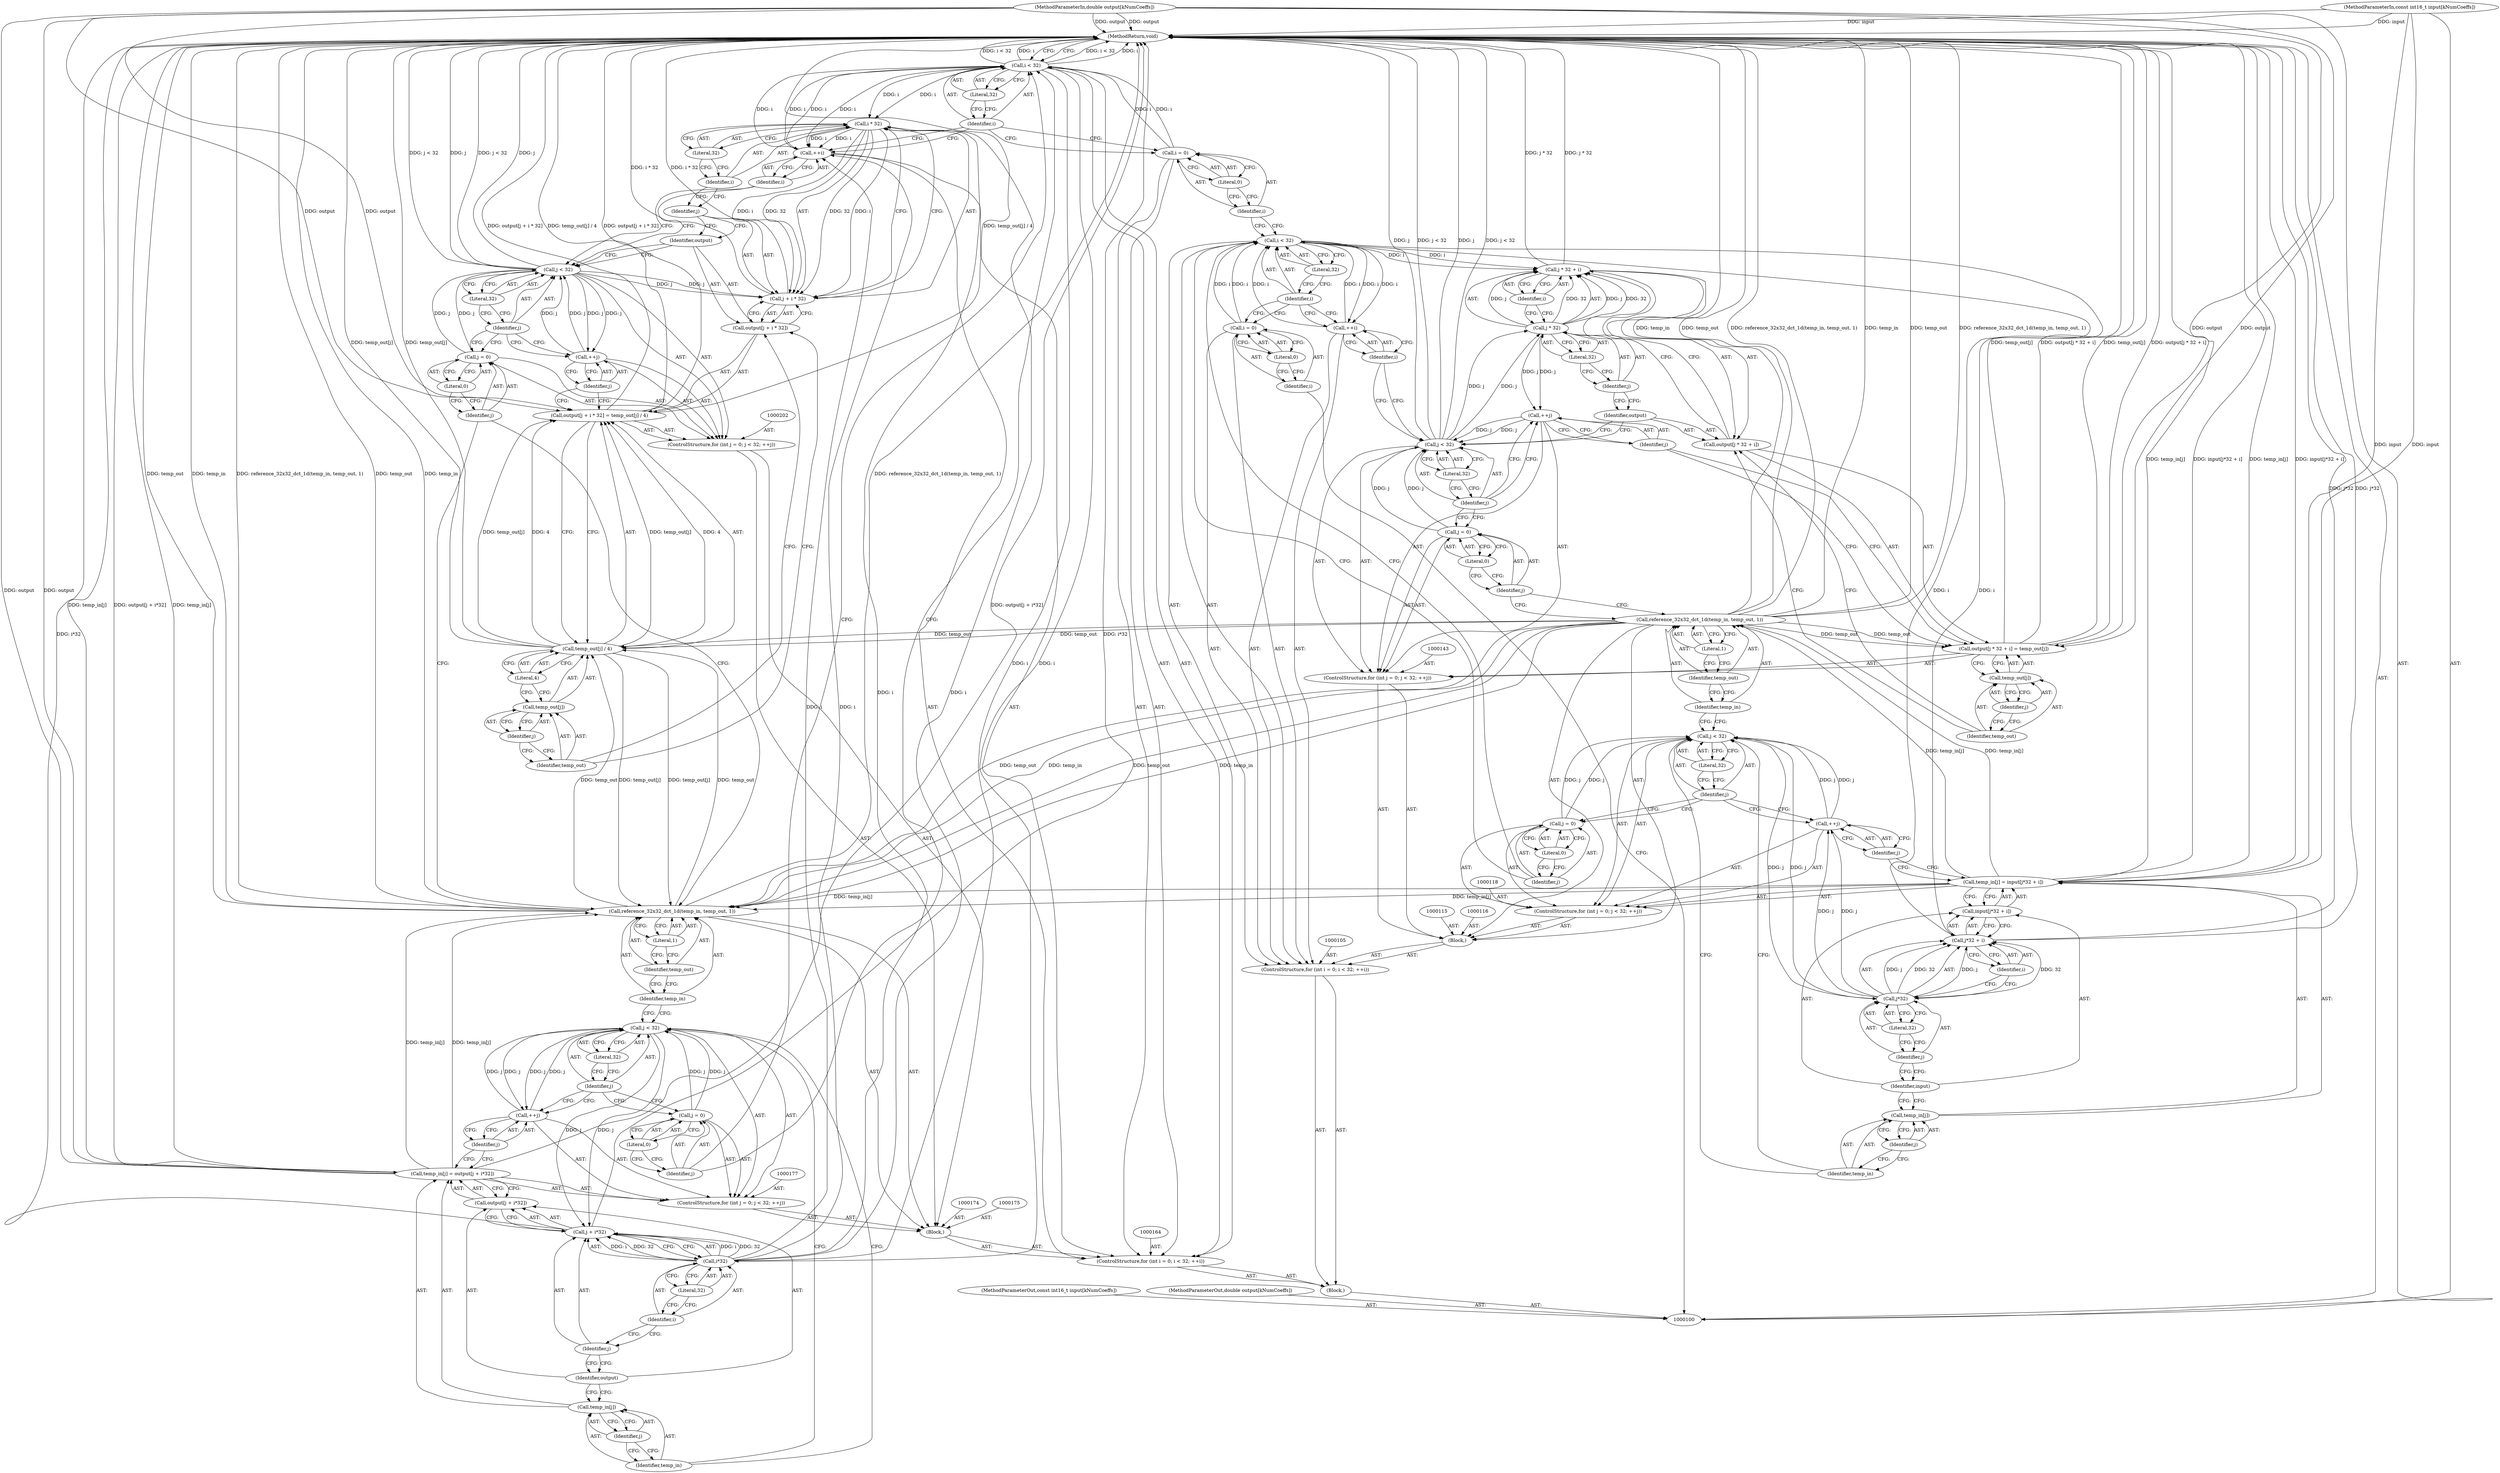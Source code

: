 digraph "1_Android_5a9753fca56f0eeb9f61e342b2fccffc364f9426_58" {
"1000224" [label="(MethodReturn,void)"];
"1000101" [label="(MethodParameterIn,const int16_t input[kNumCoeffs])"];
"1000271" [label="(MethodParameterOut,const int16_t input[kNumCoeffs])"];
"1000155" [label="(Call,j * 32 + i)"];
"1000156" [label="(Call,j * 32)"];
"1000157" [label="(Identifier,j)"];
"1000158" [label="(Literal,32)"];
"1000159" [label="(Identifier,i)"];
"1000160" [label="(Call,temp_out[j])"];
"1000161" [label="(Identifier,temp_out)"];
"1000162" [label="(Identifier,j)"];
"1000152" [label="(Call,output[j * 32 + i] = temp_out[j])"];
"1000153" [label="(Call,output[j * 32 + i])"];
"1000154" [label="(Identifier,output)"];
"1000163" [label="(ControlStructure,for (int i = 0; i < 32; ++i))"];
"1000165" [label="(Call,i = 0)"];
"1000166" [label="(Identifier,i)"];
"1000167" [label="(Literal,0)"];
"1000168" [label="(Call,i < 32)"];
"1000169" [label="(Identifier,i)"];
"1000170" [label="(Literal,32)"];
"1000171" [label="(Call,++i)"];
"1000172" [label="(Identifier,i)"];
"1000173" [label="(Block,)"];
"1000178" [label="(Call,j = 0)"];
"1000179" [label="(Identifier,j)"];
"1000180" [label="(Literal,0)"];
"1000181" [label="(Call,j < 32)"];
"1000182" [label="(Identifier,j)"];
"1000183" [label="(Literal,32)"];
"1000184" [label="(Call,++j)"];
"1000185" [label="(Identifier,j)"];
"1000176" [label="(ControlStructure,for (int j = 0; j < 32; ++j))"];
"1000189" [label="(Identifier,j)"];
"1000190" [label="(Call,output[j + i*32])"];
"1000191" [label="(Identifier,output)"];
"1000192" [label="(Call,j + i*32)"];
"1000193" [label="(Identifier,j)"];
"1000194" [label="(Call,i*32)"];
"1000195" [label="(Identifier,i)"];
"1000196" [label="(Literal,32)"];
"1000186" [label="(Call,temp_in[j] = output[j + i*32])"];
"1000187" [label="(Call,temp_in[j])"];
"1000188" [label="(Identifier,temp_in)"];
"1000198" [label="(Identifier,temp_in)"];
"1000199" [label="(Identifier,temp_out)"];
"1000197" [label="(Call,reference_32x32_dct_1d(temp_in, temp_out, 1))"];
"1000200" [label="(Literal,1)"];
"1000203" [label="(Call,j = 0)"];
"1000204" [label="(Identifier,j)"];
"1000205" [label="(Literal,0)"];
"1000206" [label="(Call,j < 32)"];
"1000207" [label="(Identifier,j)"];
"1000208" [label="(Literal,32)"];
"1000209" [label="(Call,++j)"];
"1000210" [label="(Identifier,j)"];
"1000201" [label="(ControlStructure,for (int j = 0; j < 32; ++j))"];
"1000214" [label="(Call,j + i * 32)"];
"1000215" [label="(Identifier,j)"];
"1000216" [label="(Call,i * 32)"];
"1000217" [label="(Identifier,i)"];
"1000218" [label="(Literal,32)"];
"1000219" [label="(Call,temp_out[j] / 4)"];
"1000220" [label="(Call,temp_out[j])"];
"1000221" [label="(Identifier,temp_out)"];
"1000222" [label="(Identifier,j)"];
"1000223" [label="(Literal,4)"];
"1000211" [label="(Call,output[j + i * 32] = temp_out[j] / 4)"];
"1000212" [label="(Call,output[j + i * 32])"];
"1000213" [label="(Identifier,output)"];
"1000102" [label="(MethodParameterIn,double output[kNumCoeffs])"];
"1000272" [label="(MethodParameterOut,double output[kNumCoeffs])"];
"1000103" [label="(Block,)"];
"1000104" [label="(ControlStructure,for (int i = 0; i < 32; ++i))"];
"1000106" [label="(Call,i = 0)"];
"1000107" [label="(Identifier,i)"];
"1000108" [label="(Literal,0)"];
"1000109" [label="(Call,i < 32)"];
"1000110" [label="(Identifier,i)"];
"1000111" [label="(Literal,32)"];
"1000112" [label="(Call,++i)"];
"1000113" [label="(Identifier,i)"];
"1000114" [label="(Block,)"];
"1000119" [label="(Call,j = 0)"];
"1000120" [label="(Identifier,j)"];
"1000121" [label="(Literal,0)"];
"1000122" [label="(Call,j < 32)"];
"1000123" [label="(Identifier,j)"];
"1000124" [label="(Literal,32)"];
"1000125" [label="(Call,++j)"];
"1000126" [label="(Identifier,j)"];
"1000117" [label="(ControlStructure,for (int j = 0; j < 32; ++j))"];
"1000130" [label="(Identifier,j)"];
"1000131" [label="(Call,input[j*32 + i])"];
"1000132" [label="(Identifier,input)"];
"1000133" [label="(Call,j*32 + i)"];
"1000134" [label="(Call,j*32)"];
"1000135" [label="(Identifier,j)"];
"1000136" [label="(Literal,32)"];
"1000137" [label="(Identifier,i)"];
"1000127" [label="(Call,temp_in[j] = input[j*32 + i])"];
"1000128" [label="(Call,temp_in[j])"];
"1000129" [label="(Identifier,temp_in)"];
"1000139" [label="(Identifier,temp_in)"];
"1000140" [label="(Identifier,temp_out)"];
"1000138" [label="(Call,reference_32x32_dct_1d(temp_in, temp_out, 1))"];
"1000141" [label="(Literal,1)"];
"1000144" [label="(Call,j = 0)"];
"1000145" [label="(Identifier,j)"];
"1000146" [label="(Literal,0)"];
"1000147" [label="(Call,j < 32)"];
"1000148" [label="(Identifier,j)"];
"1000149" [label="(Literal,32)"];
"1000150" [label="(Call,++j)"];
"1000151" [label="(Identifier,j)"];
"1000142" [label="(ControlStructure,for (int j = 0; j < 32; ++j))"];
"1000224" -> "1000100"  [label="AST: "];
"1000224" -> "1000168"  [label="CFG: "];
"1000186" -> "1000224"  [label="DDG: temp_in[j]"];
"1000186" -> "1000224"  [label="DDG: output[j + i*32]"];
"1000214" -> "1000224"  [label="DDG: i * 32"];
"1000211" -> "1000224"  [label="DDG: temp_out[j] / 4"];
"1000211" -> "1000224"  [label="DDG: output[j + i * 32]"];
"1000147" -> "1000224"  [label="DDG: j"];
"1000147" -> "1000224"  [label="DDG: j < 32"];
"1000168" -> "1000224"  [label="DDG: i < 32"];
"1000168" -> "1000224"  [label="DDG: i"];
"1000192" -> "1000224"  [label="DDG: i*32"];
"1000152" -> "1000224"  [label="DDG: temp_out[j]"];
"1000152" -> "1000224"  [label="DDG: output[j * 32 + i]"];
"1000206" -> "1000224"  [label="DDG: j < 32"];
"1000206" -> "1000224"  [label="DDG: j"];
"1000138" -> "1000224"  [label="DDG: temp_in"];
"1000138" -> "1000224"  [label="DDG: temp_out"];
"1000138" -> "1000224"  [label="DDG: reference_32x32_dct_1d(temp_in, temp_out, 1)"];
"1000133" -> "1000224"  [label="DDG: j*32"];
"1000102" -> "1000224"  [label="DDG: output"];
"1000197" -> "1000224"  [label="DDG: reference_32x32_dct_1d(temp_in, temp_out, 1)"];
"1000197" -> "1000224"  [label="DDG: temp_out"];
"1000197" -> "1000224"  [label="DDG: temp_in"];
"1000101" -> "1000224"  [label="DDG: input"];
"1000219" -> "1000224"  [label="DDG: temp_out[j]"];
"1000127" -> "1000224"  [label="DDG: temp_in[j]"];
"1000127" -> "1000224"  [label="DDG: input[j*32 + i]"];
"1000155" -> "1000224"  [label="DDG: j * 32"];
"1000101" -> "1000100"  [label="AST: "];
"1000101" -> "1000224"  [label="DDG: input"];
"1000101" -> "1000127"  [label="DDG: input"];
"1000271" -> "1000100"  [label="AST: "];
"1000155" -> "1000153"  [label="AST: "];
"1000155" -> "1000159"  [label="CFG: "];
"1000156" -> "1000155"  [label="AST: "];
"1000159" -> "1000155"  [label="AST: "];
"1000153" -> "1000155"  [label="CFG: "];
"1000155" -> "1000224"  [label="DDG: j * 32"];
"1000156" -> "1000155"  [label="DDG: j"];
"1000156" -> "1000155"  [label="DDG: 32"];
"1000109" -> "1000155"  [label="DDG: i"];
"1000156" -> "1000155"  [label="AST: "];
"1000156" -> "1000158"  [label="CFG: "];
"1000157" -> "1000156"  [label="AST: "];
"1000158" -> "1000156"  [label="AST: "];
"1000159" -> "1000156"  [label="CFG: "];
"1000156" -> "1000150"  [label="DDG: j"];
"1000156" -> "1000155"  [label="DDG: j"];
"1000156" -> "1000155"  [label="DDG: 32"];
"1000147" -> "1000156"  [label="DDG: j"];
"1000157" -> "1000156"  [label="AST: "];
"1000157" -> "1000154"  [label="CFG: "];
"1000158" -> "1000157"  [label="CFG: "];
"1000158" -> "1000156"  [label="AST: "];
"1000158" -> "1000157"  [label="CFG: "];
"1000156" -> "1000158"  [label="CFG: "];
"1000159" -> "1000155"  [label="AST: "];
"1000159" -> "1000156"  [label="CFG: "];
"1000155" -> "1000159"  [label="CFG: "];
"1000160" -> "1000152"  [label="AST: "];
"1000160" -> "1000162"  [label="CFG: "];
"1000161" -> "1000160"  [label="AST: "];
"1000162" -> "1000160"  [label="AST: "];
"1000152" -> "1000160"  [label="CFG: "];
"1000161" -> "1000160"  [label="AST: "];
"1000161" -> "1000153"  [label="CFG: "];
"1000162" -> "1000161"  [label="CFG: "];
"1000162" -> "1000160"  [label="AST: "];
"1000162" -> "1000161"  [label="CFG: "];
"1000160" -> "1000162"  [label="CFG: "];
"1000152" -> "1000142"  [label="AST: "];
"1000152" -> "1000160"  [label="CFG: "];
"1000153" -> "1000152"  [label="AST: "];
"1000160" -> "1000152"  [label="AST: "];
"1000151" -> "1000152"  [label="CFG: "];
"1000152" -> "1000224"  [label="DDG: temp_out[j]"];
"1000152" -> "1000224"  [label="DDG: output[j * 32 + i]"];
"1000138" -> "1000152"  [label="DDG: temp_out"];
"1000102" -> "1000152"  [label="DDG: output"];
"1000153" -> "1000152"  [label="AST: "];
"1000153" -> "1000155"  [label="CFG: "];
"1000154" -> "1000153"  [label="AST: "];
"1000155" -> "1000153"  [label="AST: "];
"1000161" -> "1000153"  [label="CFG: "];
"1000154" -> "1000153"  [label="AST: "];
"1000154" -> "1000147"  [label="CFG: "];
"1000157" -> "1000154"  [label="CFG: "];
"1000163" -> "1000103"  [label="AST: "];
"1000164" -> "1000163"  [label="AST: "];
"1000165" -> "1000163"  [label="AST: "];
"1000168" -> "1000163"  [label="AST: "];
"1000171" -> "1000163"  [label="AST: "];
"1000173" -> "1000163"  [label="AST: "];
"1000165" -> "1000163"  [label="AST: "];
"1000165" -> "1000167"  [label="CFG: "];
"1000166" -> "1000165"  [label="AST: "];
"1000167" -> "1000165"  [label="AST: "];
"1000169" -> "1000165"  [label="CFG: "];
"1000165" -> "1000168"  [label="DDG: i"];
"1000166" -> "1000165"  [label="AST: "];
"1000166" -> "1000109"  [label="CFG: "];
"1000167" -> "1000166"  [label="CFG: "];
"1000167" -> "1000165"  [label="AST: "];
"1000167" -> "1000166"  [label="CFG: "];
"1000165" -> "1000167"  [label="CFG: "];
"1000168" -> "1000163"  [label="AST: "];
"1000168" -> "1000170"  [label="CFG: "];
"1000169" -> "1000168"  [label="AST: "];
"1000170" -> "1000168"  [label="AST: "];
"1000179" -> "1000168"  [label="CFG: "];
"1000224" -> "1000168"  [label="CFG: "];
"1000168" -> "1000224"  [label="DDG: i < 32"];
"1000168" -> "1000224"  [label="DDG: i"];
"1000171" -> "1000168"  [label="DDG: i"];
"1000165" -> "1000168"  [label="DDG: i"];
"1000168" -> "1000171"  [label="DDG: i"];
"1000168" -> "1000194"  [label="DDG: i"];
"1000168" -> "1000216"  [label="DDG: i"];
"1000169" -> "1000168"  [label="AST: "];
"1000169" -> "1000165"  [label="CFG: "];
"1000169" -> "1000171"  [label="CFG: "];
"1000170" -> "1000169"  [label="CFG: "];
"1000170" -> "1000168"  [label="AST: "];
"1000170" -> "1000169"  [label="CFG: "];
"1000168" -> "1000170"  [label="CFG: "];
"1000171" -> "1000163"  [label="AST: "];
"1000171" -> "1000172"  [label="CFG: "];
"1000172" -> "1000171"  [label="AST: "];
"1000169" -> "1000171"  [label="CFG: "];
"1000171" -> "1000168"  [label="DDG: i"];
"1000168" -> "1000171"  [label="DDG: i"];
"1000216" -> "1000171"  [label="DDG: i"];
"1000194" -> "1000171"  [label="DDG: i"];
"1000172" -> "1000171"  [label="AST: "];
"1000172" -> "1000206"  [label="CFG: "];
"1000171" -> "1000172"  [label="CFG: "];
"1000173" -> "1000163"  [label="AST: "];
"1000174" -> "1000173"  [label="AST: "];
"1000175" -> "1000173"  [label="AST: "];
"1000176" -> "1000173"  [label="AST: "];
"1000197" -> "1000173"  [label="AST: "];
"1000201" -> "1000173"  [label="AST: "];
"1000178" -> "1000176"  [label="AST: "];
"1000178" -> "1000180"  [label="CFG: "];
"1000179" -> "1000178"  [label="AST: "];
"1000180" -> "1000178"  [label="AST: "];
"1000182" -> "1000178"  [label="CFG: "];
"1000178" -> "1000181"  [label="DDG: j"];
"1000179" -> "1000178"  [label="AST: "];
"1000179" -> "1000168"  [label="CFG: "];
"1000180" -> "1000179"  [label="CFG: "];
"1000180" -> "1000178"  [label="AST: "];
"1000180" -> "1000179"  [label="CFG: "];
"1000178" -> "1000180"  [label="CFG: "];
"1000181" -> "1000176"  [label="AST: "];
"1000181" -> "1000183"  [label="CFG: "];
"1000182" -> "1000181"  [label="AST: "];
"1000183" -> "1000181"  [label="AST: "];
"1000188" -> "1000181"  [label="CFG: "];
"1000198" -> "1000181"  [label="CFG: "];
"1000184" -> "1000181"  [label="DDG: j"];
"1000178" -> "1000181"  [label="DDG: j"];
"1000181" -> "1000184"  [label="DDG: j"];
"1000181" -> "1000192"  [label="DDG: j"];
"1000182" -> "1000181"  [label="AST: "];
"1000182" -> "1000178"  [label="CFG: "];
"1000182" -> "1000184"  [label="CFG: "];
"1000183" -> "1000182"  [label="CFG: "];
"1000183" -> "1000181"  [label="AST: "];
"1000183" -> "1000182"  [label="CFG: "];
"1000181" -> "1000183"  [label="CFG: "];
"1000184" -> "1000176"  [label="AST: "];
"1000184" -> "1000185"  [label="CFG: "];
"1000185" -> "1000184"  [label="AST: "];
"1000182" -> "1000184"  [label="CFG: "];
"1000184" -> "1000181"  [label="DDG: j"];
"1000181" -> "1000184"  [label="DDG: j"];
"1000185" -> "1000184"  [label="AST: "];
"1000185" -> "1000186"  [label="CFG: "];
"1000184" -> "1000185"  [label="CFG: "];
"1000176" -> "1000173"  [label="AST: "];
"1000177" -> "1000176"  [label="AST: "];
"1000178" -> "1000176"  [label="AST: "];
"1000181" -> "1000176"  [label="AST: "];
"1000184" -> "1000176"  [label="AST: "];
"1000186" -> "1000176"  [label="AST: "];
"1000189" -> "1000187"  [label="AST: "];
"1000189" -> "1000188"  [label="CFG: "];
"1000187" -> "1000189"  [label="CFG: "];
"1000190" -> "1000186"  [label="AST: "];
"1000190" -> "1000192"  [label="CFG: "];
"1000191" -> "1000190"  [label="AST: "];
"1000192" -> "1000190"  [label="AST: "];
"1000186" -> "1000190"  [label="CFG: "];
"1000191" -> "1000190"  [label="AST: "];
"1000191" -> "1000187"  [label="CFG: "];
"1000193" -> "1000191"  [label="CFG: "];
"1000192" -> "1000190"  [label="AST: "];
"1000192" -> "1000194"  [label="CFG: "];
"1000193" -> "1000192"  [label="AST: "];
"1000194" -> "1000192"  [label="AST: "];
"1000190" -> "1000192"  [label="CFG: "];
"1000192" -> "1000224"  [label="DDG: i*32"];
"1000181" -> "1000192"  [label="DDG: j"];
"1000194" -> "1000192"  [label="DDG: i"];
"1000194" -> "1000192"  [label="DDG: 32"];
"1000193" -> "1000192"  [label="AST: "];
"1000193" -> "1000191"  [label="CFG: "];
"1000195" -> "1000193"  [label="CFG: "];
"1000194" -> "1000192"  [label="AST: "];
"1000194" -> "1000196"  [label="CFG: "];
"1000195" -> "1000194"  [label="AST: "];
"1000196" -> "1000194"  [label="AST: "];
"1000192" -> "1000194"  [label="CFG: "];
"1000194" -> "1000171"  [label="DDG: i"];
"1000194" -> "1000192"  [label="DDG: i"];
"1000194" -> "1000192"  [label="DDG: 32"];
"1000168" -> "1000194"  [label="DDG: i"];
"1000194" -> "1000216"  [label="DDG: i"];
"1000195" -> "1000194"  [label="AST: "];
"1000195" -> "1000193"  [label="CFG: "];
"1000196" -> "1000195"  [label="CFG: "];
"1000196" -> "1000194"  [label="AST: "];
"1000196" -> "1000195"  [label="CFG: "];
"1000194" -> "1000196"  [label="CFG: "];
"1000186" -> "1000176"  [label="AST: "];
"1000186" -> "1000190"  [label="CFG: "];
"1000187" -> "1000186"  [label="AST: "];
"1000190" -> "1000186"  [label="AST: "];
"1000185" -> "1000186"  [label="CFG: "];
"1000186" -> "1000224"  [label="DDG: temp_in[j]"];
"1000186" -> "1000224"  [label="DDG: output[j + i*32]"];
"1000102" -> "1000186"  [label="DDG: output"];
"1000186" -> "1000197"  [label="DDG: temp_in[j]"];
"1000187" -> "1000186"  [label="AST: "];
"1000187" -> "1000189"  [label="CFG: "];
"1000188" -> "1000187"  [label="AST: "];
"1000189" -> "1000187"  [label="AST: "];
"1000191" -> "1000187"  [label="CFG: "];
"1000188" -> "1000187"  [label="AST: "];
"1000188" -> "1000181"  [label="CFG: "];
"1000189" -> "1000188"  [label="CFG: "];
"1000198" -> "1000197"  [label="AST: "];
"1000198" -> "1000181"  [label="CFG: "];
"1000199" -> "1000198"  [label="CFG: "];
"1000199" -> "1000197"  [label="AST: "];
"1000199" -> "1000198"  [label="CFG: "];
"1000200" -> "1000199"  [label="CFG: "];
"1000197" -> "1000173"  [label="AST: "];
"1000197" -> "1000200"  [label="CFG: "];
"1000198" -> "1000197"  [label="AST: "];
"1000199" -> "1000197"  [label="AST: "];
"1000200" -> "1000197"  [label="AST: "];
"1000204" -> "1000197"  [label="CFG: "];
"1000197" -> "1000224"  [label="DDG: reference_32x32_dct_1d(temp_in, temp_out, 1)"];
"1000197" -> "1000224"  [label="DDG: temp_out"];
"1000197" -> "1000224"  [label="DDG: temp_in"];
"1000186" -> "1000197"  [label="DDG: temp_in[j]"];
"1000138" -> "1000197"  [label="DDG: temp_in"];
"1000138" -> "1000197"  [label="DDG: temp_out"];
"1000127" -> "1000197"  [label="DDG: temp_in[j]"];
"1000219" -> "1000197"  [label="DDG: temp_out[j]"];
"1000197" -> "1000219"  [label="DDG: temp_out"];
"1000200" -> "1000197"  [label="AST: "];
"1000200" -> "1000199"  [label="CFG: "];
"1000197" -> "1000200"  [label="CFG: "];
"1000203" -> "1000201"  [label="AST: "];
"1000203" -> "1000205"  [label="CFG: "];
"1000204" -> "1000203"  [label="AST: "];
"1000205" -> "1000203"  [label="AST: "];
"1000207" -> "1000203"  [label="CFG: "];
"1000203" -> "1000206"  [label="DDG: j"];
"1000204" -> "1000203"  [label="AST: "];
"1000204" -> "1000197"  [label="CFG: "];
"1000205" -> "1000204"  [label="CFG: "];
"1000205" -> "1000203"  [label="AST: "];
"1000205" -> "1000204"  [label="CFG: "];
"1000203" -> "1000205"  [label="CFG: "];
"1000206" -> "1000201"  [label="AST: "];
"1000206" -> "1000208"  [label="CFG: "];
"1000207" -> "1000206"  [label="AST: "];
"1000208" -> "1000206"  [label="AST: "];
"1000213" -> "1000206"  [label="CFG: "];
"1000172" -> "1000206"  [label="CFG: "];
"1000206" -> "1000224"  [label="DDG: j < 32"];
"1000206" -> "1000224"  [label="DDG: j"];
"1000209" -> "1000206"  [label="DDG: j"];
"1000203" -> "1000206"  [label="DDG: j"];
"1000206" -> "1000209"  [label="DDG: j"];
"1000206" -> "1000214"  [label="DDG: j"];
"1000207" -> "1000206"  [label="AST: "];
"1000207" -> "1000203"  [label="CFG: "];
"1000207" -> "1000209"  [label="CFG: "];
"1000208" -> "1000207"  [label="CFG: "];
"1000208" -> "1000206"  [label="AST: "];
"1000208" -> "1000207"  [label="CFG: "];
"1000206" -> "1000208"  [label="CFG: "];
"1000209" -> "1000201"  [label="AST: "];
"1000209" -> "1000210"  [label="CFG: "];
"1000210" -> "1000209"  [label="AST: "];
"1000207" -> "1000209"  [label="CFG: "];
"1000209" -> "1000206"  [label="DDG: j"];
"1000206" -> "1000209"  [label="DDG: j"];
"1000210" -> "1000209"  [label="AST: "];
"1000210" -> "1000211"  [label="CFG: "];
"1000209" -> "1000210"  [label="CFG: "];
"1000201" -> "1000173"  [label="AST: "];
"1000202" -> "1000201"  [label="AST: "];
"1000203" -> "1000201"  [label="AST: "];
"1000206" -> "1000201"  [label="AST: "];
"1000209" -> "1000201"  [label="AST: "];
"1000211" -> "1000201"  [label="AST: "];
"1000214" -> "1000212"  [label="AST: "];
"1000214" -> "1000216"  [label="CFG: "];
"1000215" -> "1000214"  [label="AST: "];
"1000216" -> "1000214"  [label="AST: "];
"1000212" -> "1000214"  [label="CFG: "];
"1000214" -> "1000224"  [label="DDG: i * 32"];
"1000206" -> "1000214"  [label="DDG: j"];
"1000216" -> "1000214"  [label="DDG: i"];
"1000216" -> "1000214"  [label="DDG: 32"];
"1000215" -> "1000214"  [label="AST: "];
"1000215" -> "1000213"  [label="CFG: "];
"1000217" -> "1000215"  [label="CFG: "];
"1000216" -> "1000214"  [label="AST: "];
"1000216" -> "1000218"  [label="CFG: "];
"1000217" -> "1000216"  [label="AST: "];
"1000218" -> "1000216"  [label="AST: "];
"1000214" -> "1000216"  [label="CFG: "];
"1000216" -> "1000171"  [label="DDG: i"];
"1000216" -> "1000214"  [label="DDG: i"];
"1000216" -> "1000214"  [label="DDG: 32"];
"1000168" -> "1000216"  [label="DDG: i"];
"1000194" -> "1000216"  [label="DDG: i"];
"1000217" -> "1000216"  [label="AST: "];
"1000217" -> "1000215"  [label="CFG: "];
"1000218" -> "1000217"  [label="CFG: "];
"1000218" -> "1000216"  [label="AST: "];
"1000218" -> "1000217"  [label="CFG: "];
"1000216" -> "1000218"  [label="CFG: "];
"1000219" -> "1000211"  [label="AST: "];
"1000219" -> "1000223"  [label="CFG: "];
"1000220" -> "1000219"  [label="AST: "];
"1000223" -> "1000219"  [label="AST: "];
"1000211" -> "1000219"  [label="CFG: "];
"1000219" -> "1000224"  [label="DDG: temp_out[j]"];
"1000219" -> "1000197"  [label="DDG: temp_out[j]"];
"1000219" -> "1000211"  [label="DDG: temp_out[j]"];
"1000219" -> "1000211"  [label="DDG: 4"];
"1000197" -> "1000219"  [label="DDG: temp_out"];
"1000138" -> "1000219"  [label="DDG: temp_out"];
"1000220" -> "1000219"  [label="AST: "];
"1000220" -> "1000222"  [label="CFG: "];
"1000221" -> "1000220"  [label="AST: "];
"1000222" -> "1000220"  [label="AST: "];
"1000223" -> "1000220"  [label="CFG: "];
"1000221" -> "1000220"  [label="AST: "];
"1000221" -> "1000212"  [label="CFG: "];
"1000222" -> "1000221"  [label="CFG: "];
"1000222" -> "1000220"  [label="AST: "];
"1000222" -> "1000221"  [label="CFG: "];
"1000220" -> "1000222"  [label="CFG: "];
"1000223" -> "1000219"  [label="AST: "];
"1000223" -> "1000220"  [label="CFG: "];
"1000219" -> "1000223"  [label="CFG: "];
"1000211" -> "1000201"  [label="AST: "];
"1000211" -> "1000219"  [label="CFG: "];
"1000212" -> "1000211"  [label="AST: "];
"1000219" -> "1000211"  [label="AST: "];
"1000210" -> "1000211"  [label="CFG: "];
"1000211" -> "1000224"  [label="DDG: temp_out[j] / 4"];
"1000211" -> "1000224"  [label="DDG: output[j + i * 32]"];
"1000219" -> "1000211"  [label="DDG: temp_out[j]"];
"1000219" -> "1000211"  [label="DDG: 4"];
"1000102" -> "1000211"  [label="DDG: output"];
"1000212" -> "1000211"  [label="AST: "];
"1000212" -> "1000214"  [label="CFG: "];
"1000213" -> "1000212"  [label="AST: "];
"1000214" -> "1000212"  [label="AST: "];
"1000221" -> "1000212"  [label="CFG: "];
"1000213" -> "1000212"  [label="AST: "];
"1000213" -> "1000206"  [label="CFG: "];
"1000215" -> "1000213"  [label="CFG: "];
"1000102" -> "1000100"  [label="AST: "];
"1000102" -> "1000224"  [label="DDG: output"];
"1000102" -> "1000152"  [label="DDG: output"];
"1000102" -> "1000186"  [label="DDG: output"];
"1000102" -> "1000211"  [label="DDG: output"];
"1000272" -> "1000100"  [label="AST: "];
"1000103" -> "1000100"  [label="AST: "];
"1000104" -> "1000103"  [label="AST: "];
"1000163" -> "1000103"  [label="AST: "];
"1000104" -> "1000103"  [label="AST: "];
"1000105" -> "1000104"  [label="AST: "];
"1000106" -> "1000104"  [label="AST: "];
"1000109" -> "1000104"  [label="AST: "];
"1000112" -> "1000104"  [label="AST: "];
"1000114" -> "1000104"  [label="AST: "];
"1000106" -> "1000104"  [label="AST: "];
"1000106" -> "1000108"  [label="CFG: "];
"1000107" -> "1000106"  [label="AST: "];
"1000108" -> "1000106"  [label="AST: "];
"1000110" -> "1000106"  [label="CFG: "];
"1000106" -> "1000109"  [label="DDG: i"];
"1000107" -> "1000106"  [label="AST: "];
"1000107" -> "1000100"  [label="CFG: "];
"1000108" -> "1000107"  [label="CFG: "];
"1000108" -> "1000106"  [label="AST: "];
"1000108" -> "1000107"  [label="CFG: "];
"1000106" -> "1000108"  [label="CFG: "];
"1000109" -> "1000104"  [label="AST: "];
"1000109" -> "1000111"  [label="CFG: "];
"1000110" -> "1000109"  [label="AST: "];
"1000111" -> "1000109"  [label="AST: "];
"1000120" -> "1000109"  [label="CFG: "];
"1000166" -> "1000109"  [label="CFG: "];
"1000106" -> "1000109"  [label="DDG: i"];
"1000112" -> "1000109"  [label="DDG: i"];
"1000109" -> "1000112"  [label="DDG: i"];
"1000109" -> "1000133"  [label="DDG: i"];
"1000109" -> "1000155"  [label="DDG: i"];
"1000110" -> "1000109"  [label="AST: "];
"1000110" -> "1000106"  [label="CFG: "];
"1000110" -> "1000112"  [label="CFG: "];
"1000111" -> "1000110"  [label="CFG: "];
"1000111" -> "1000109"  [label="AST: "];
"1000111" -> "1000110"  [label="CFG: "];
"1000109" -> "1000111"  [label="CFG: "];
"1000112" -> "1000104"  [label="AST: "];
"1000112" -> "1000113"  [label="CFG: "];
"1000113" -> "1000112"  [label="AST: "];
"1000110" -> "1000112"  [label="CFG: "];
"1000112" -> "1000109"  [label="DDG: i"];
"1000109" -> "1000112"  [label="DDG: i"];
"1000113" -> "1000112"  [label="AST: "];
"1000113" -> "1000147"  [label="CFG: "];
"1000112" -> "1000113"  [label="CFG: "];
"1000114" -> "1000104"  [label="AST: "];
"1000115" -> "1000114"  [label="AST: "];
"1000116" -> "1000114"  [label="AST: "];
"1000117" -> "1000114"  [label="AST: "];
"1000138" -> "1000114"  [label="AST: "];
"1000142" -> "1000114"  [label="AST: "];
"1000119" -> "1000117"  [label="AST: "];
"1000119" -> "1000121"  [label="CFG: "];
"1000120" -> "1000119"  [label="AST: "];
"1000121" -> "1000119"  [label="AST: "];
"1000123" -> "1000119"  [label="CFG: "];
"1000119" -> "1000122"  [label="DDG: j"];
"1000120" -> "1000119"  [label="AST: "];
"1000120" -> "1000109"  [label="CFG: "];
"1000121" -> "1000120"  [label="CFG: "];
"1000121" -> "1000119"  [label="AST: "];
"1000121" -> "1000120"  [label="CFG: "];
"1000119" -> "1000121"  [label="CFG: "];
"1000122" -> "1000117"  [label="AST: "];
"1000122" -> "1000124"  [label="CFG: "];
"1000123" -> "1000122"  [label="AST: "];
"1000124" -> "1000122"  [label="AST: "];
"1000129" -> "1000122"  [label="CFG: "];
"1000139" -> "1000122"  [label="CFG: "];
"1000125" -> "1000122"  [label="DDG: j"];
"1000119" -> "1000122"  [label="DDG: j"];
"1000122" -> "1000134"  [label="DDG: j"];
"1000123" -> "1000122"  [label="AST: "];
"1000123" -> "1000119"  [label="CFG: "];
"1000123" -> "1000125"  [label="CFG: "];
"1000124" -> "1000123"  [label="CFG: "];
"1000124" -> "1000122"  [label="AST: "];
"1000124" -> "1000123"  [label="CFG: "];
"1000122" -> "1000124"  [label="CFG: "];
"1000125" -> "1000117"  [label="AST: "];
"1000125" -> "1000126"  [label="CFG: "];
"1000126" -> "1000125"  [label="AST: "];
"1000123" -> "1000125"  [label="CFG: "];
"1000125" -> "1000122"  [label="DDG: j"];
"1000134" -> "1000125"  [label="DDG: j"];
"1000126" -> "1000125"  [label="AST: "];
"1000126" -> "1000127"  [label="CFG: "];
"1000125" -> "1000126"  [label="CFG: "];
"1000117" -> "1000114"  [label="AST: "];
"1000118" -> "1000117"  [label="AST: "];
"1000119" -> "1000117"  [label="AST: "];
"1000122" -> "1000117"  [label="AST: "];
"1000125" -> "1000117"  [label="AST: "];
"1000127" -> "1000117"  [label="AST: "];
"1000130" -> "1000128"  [label="AST: "];
"1000130" -> "1000129"  [label="CFG: "];
"1000128" -> "1000130"  [label="CFG: "];
"1000131" -> "1000127"  [label="AST: "];
"1000131" -> "1000133"  [label="CFG: "];
"1000132" -> "1000131"  [label="AST: "];
"1000133" -> "1000131"  [label="AST: "];
"1000127" -> "1000131"  [label="CFG: "];
"1000132" -> "1000131"  [label="AST: "];
"1000132" -> "1000128"  [label="CFG: "];
"1000135" -> "1000132"  [label="CFG: "];
"1000133" -> "1000131"  [label="AST: "];
"1000133" -> "1000137"  [label="CFG: "];
"1000134" -> "1000133"  [label="AST: "];
"1000137" -> "1000133"  [label="AST: "];
"1000131" -> "1000133"  [label="CFG: "];
"1000133" -> "1000224"  [label="DDG: j*32"];
"1000134" -> "1000133"  [label="DDG: j"];
"1000134" -> "1000133"  [label="DDG: 32"];
"1000109" -> "1000133"  [label="DDG: i"];
"1000134" -> "1000133"  [label="AST: "];
"1000134" -> "1000136"  [label="CFG: "];
"1000135" -> "1000134"  [label="AST: "];
"1000136" -> "1000134"  [label="AST: "];
"1000137" -> "1000134"  [label="CFG: "];
"1000134" -> "1000125"  [label="DDG: j"];
"1000134" -> "1000133"  [label="DDG: j"];
"1000134" -> "1000133"  [label="DDG: 32"];
"1000122" -> "1000134"  [label="DDG: j"];
"1000135" -> "1000134"  [label="AST: "];
"1000135" -> "1000132"  [label="CFG: "];
"1000136" -> "1000135"  [label="CFG: "];
"1000136" -> "1000134"  [label="AST: "];
"1000136" -> "1000135"  [label="CFG: "];
"1000134" -> "1000136"  [label="CFG: "];
"1000137" -> "1000133"  [label="AST: "];
"1000137" -> "1000134"  [label="CFG: "];
"1000133" -> "1000137"  [label="CFG: "];
"1000127" -> "1000117"  [label="AST: "];
"1000127" -> "1000131"  [label="CFG: "];
"1000128" -> "1000127"  [label="AST: "];
"1000131" -> "1000127"  [label="AST: "];
"1000126" -> "1000127"  [label="CFG: "];
"1000127" -> "1000224"  [label="DDG: temp_in[j]"];
"1000127" -> "1000224"  [label="DDG: input[j*32 + i]"];
"1000101" -> "1000127"  [label="DDG: input"];
"1000127" -> "1000138"  [label="DDG: temp_in[j]"];
"1000127" -> "1000197"  [label="DDG: temp_in[j]"];
"1000128" -> "1000127"  [label="AST: "];
"1000128" -> "1000130"  [label="CFG: "];
"1000129" -> "1000128"  [label="AST: "];
"1000130" -> "1000128"  [label="AST: "];
"1000132" -> "1000128"  [label="CFG: "];
"1000129" -> "1000128"  [label="AST: "];
"1000129" -> "1000122"  [label="CFG: "];
"1000130" -> "1000129"  [label="CFG: "];
"1000139" -> "1000138"  [label="AST: "];
"1000139" -> "1000122"  [label="CFG: "];
"1000140" -> "1000139"  [label="CFG: "];
"1000140" -> "1000138"  [label="AST: "];
"1000140" -> "1000139"  [label="CFG: "];
"1000141" -> "1000140"  [label="CFG: "];
"1000138" -> "1000114"  [label="AST: "];
"1000138" -> "1000141"  [label="CFG: "];
"1000139" -> "1000138"  [label="AST: "];
"1000140" -> "1000138"  [label="AST: "];
"1000141" -> "1000138"  [label="AST: "];
"1000145" -> "1000138"  [label="CFG: "];
"1000138" -> "1000224"  [label="DDG: temp_in"];
"1000138" -> "1000224"  [label="DDG: temp_out"];
"1000138" -> "1000224"  [label="DDG: reference_32x32_dct_1d(temp_in, temp_out, 1)"];
"1000127" -> "1000138"  [label="DDG: temp_in[j]"];
"1000138" -> "1000152"  [label="DDG: temp_out"];
"1000138" -> "1000197"  [label="DDG: temp_in"];
"1000138" -> "1000197"  [label="DDG: temp_out"];
"1000138" -> "1000219"  [label="DDG: temp_out"];
"1000141" -> "1000138"  [label="AST: "];
"1000141" -> "1000140"  [label="CFG: "];
"1000138" -> "1000141"  [label="CFG: "];
"1000144" -> "1000142"  [label="AST: "];
"1000144" -> "1000146"  [label="CFG: "];
"1000145" -> "1000144"  [label="AST: "];
"1000146" -> "1000144"  [label="AST: "];
"1000148" -> "1000144"  [label="CFG: "];
"1000144" -> "1000147"  [label="DDG: j"];
"1000145" -> "1000144"  [label="AST: "];
"1000145" -> "1000138"  [label="CFG: "];
"1000146" -> "1000145"  [label="CFG: "];
"1000146" -> "1000144"  [label="AST: "];
"1000146" -> "1000145"  [label="CFG: "];
"1000144" -> "1000146"  [label="CFG: "];
"1000147" -> "1000142"  [label="AST: "];
"1000147" -> "1000149"  [label="CFG: "];
"1000148" -> "1000147"  [label="AST: "];
"1000149" -> "1000147"  [label="AST: "];
"1000154" -> "1000147"  [label="CFG: "];
"1000113" -> "1000147"  [label="CFG: "];
"1000147" -> "1000224"  [label="DDG: j"];
"1000147" -> "1000224"  [label="DDG: j < 32"];
"1000150" -> "1000147"  [label="DDG: j"];
"1000144" -> "1000147"  [label="DDG: j"];
"1000147" -> "1000156"  [label="DDG: j"];
"1000148" -> "1000147"  [label="AST: "];
"1000148" -> "1000144"  [label="CFG: "];
"1000148" -> "1000150"  [label="CFG: "];
"1000149" -> "1000148"  [label="CFG: "];
"1000149" -> "1000147"  [label="AST: "];
"1000149" -> "1000148"  [label="CFG: "];
"1000147" -> "1000149"  [label="CFG: "];
"1000150" -> "1000142"  [label="AST: "];
"1000150" -> "1000151"  [label="CFG: "];
"1000151" -> "1000150"  [label="AST: "];
"1000148" -> "1000150"  [label="CFG: "];
"1000150" -> "1000147"  [label="DDG: j"];
"1000156" -> "1000150"  [label="DDG: j"];
"1000151" -> "1000150"  [label="AST: "];
"1000151" -> "1000152"  [label="CFG: "];
"1000150" -> "1000151"  [label="CFG: "];
"1000142" -> "1000114"  [label="AST: "];
"1000143" -> "1000142"  [label="AST: "];
"1000144" -> "1000142"  [label="AST: "];
"1000147" -> "1000142"  [label="AST: "];
"1000150" -> "1000142"  [label="AST: "];
"1000152" -> "1000142"  [label="AST: "];
}
